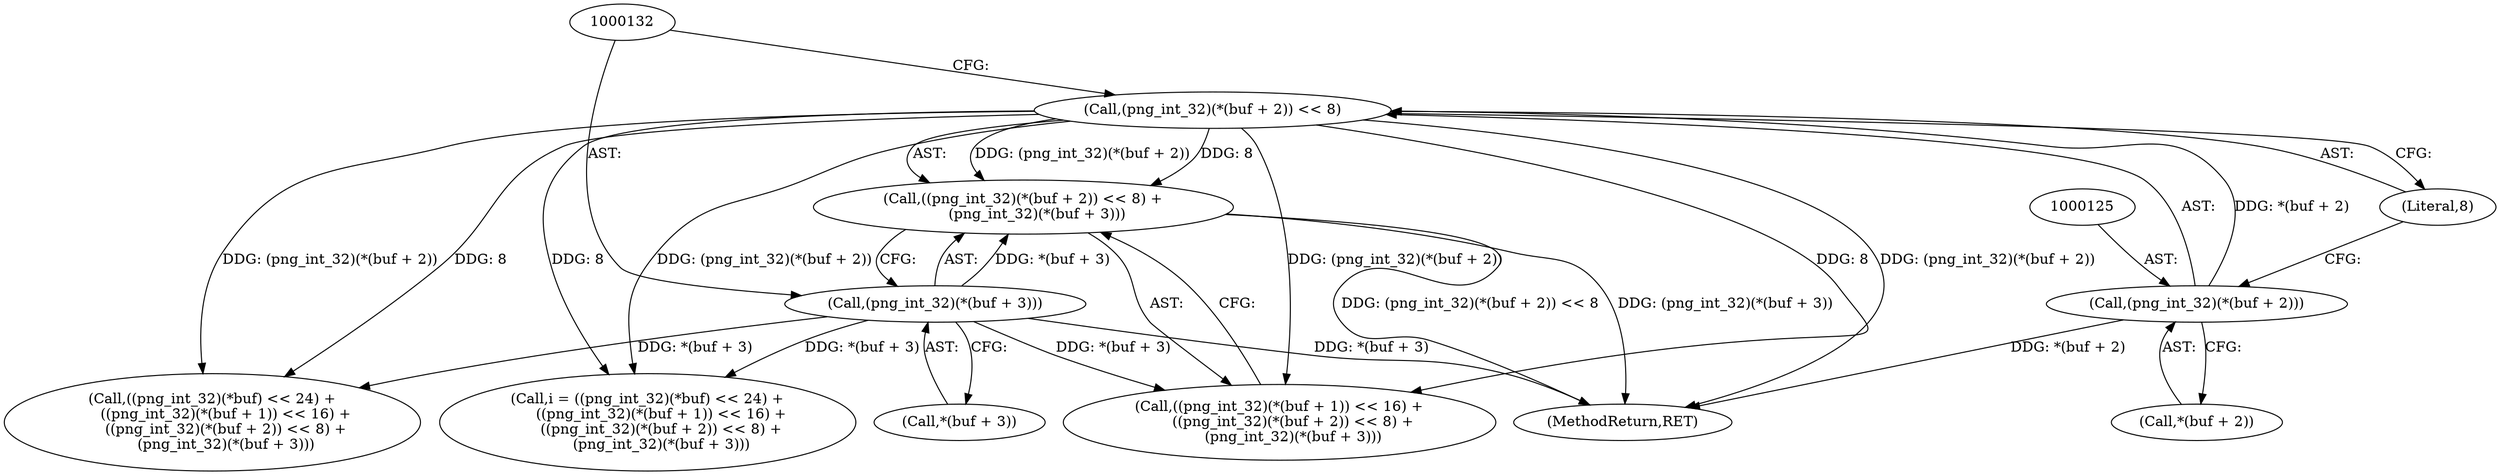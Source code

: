 digraph "1_Chrome_7f3d85b096f66870a15b37c2f40b219b2e292693_11@del" {
"1000122" [label="(Call,((png_int_32)(*(buf + 2)) << 8) +\n      (png_int_32)(*(buf + 3)))"];
"1000123" [label="(Call,(png_int_32)(*(buf + 2)) << 8)"];
"1000124" [label="(Call,(png_int_32)(*(buf + 2)))"];
"1000131" [label="(Call,(png_int_32)(*(buf + 3)))"];
"1000131" [label="(Call,(png_int_32)(*(buf + 3)))"];
"1000106" [label="(Call,((png_int_32)(*buf) << 24) +\n      ((png_int_32)(*(buf + 1)) << 16) +\n      ((png_int_32)(*(buf + 2)) << 8) +\n      (png_int_32)(*(buf + 3)))"];
"1000126" [label="(Call,*(buf + 2))"];
"1000123" [label="(Call,(png_int_32)(*(buf + 2)) << 8)"];
"1000104" [label="(Call,i = ((png_int_32)(*buf) << 24) +\n      ((png_int_32)(*(buf + 1)) << 16) +\n      ((png_int_32)(*(buf + 2)) << 8) +\n      (png_int_32)(*(buf + 3)))"];
"1000122" [label="(Call,((png_int_32)(*(buf + 2)) << 8) +\n      (png_int_32)(*(buf + 3)))"];
"1000113" [label="(Call,((png_int_32)(*(buf + 1)) << 16) +\n      ((png_int_32)(*(buf + 2)) << 8) +\n      (png_int_32)(*(buf + 3)))"];
"1000133" [label="(Call,*(buf + 3))"];
"1000130" [label="(Literal,8)"];
"1000139" [label="(MethodReturn,RET)"];
"1000124" [label="(Call,(png_int_32)(*(buf + 2)))"];
"1000122" -> "1000113"  [label="AST: "];
"1000122" -> "1000131"  [label="CFG: "];
"1000123" -> "1000122"  [label="AST: "];
"1000131" -> "1000122"  [label="AST: "];
"1000113" -> "1000122"  [label="CFG: "];
"1000122" -> "1000139"  [label="DDG: (png_int_32)(*(buf + 2)) << 8"];
"1000122" -> "1000139"  [label="DDG: (png_int_32)(*(buf + 3))"];
"1000123" -> "1000122"  [label="DDG: (png_int_32)(*(buf + 2))"];
"1000123" -> "1000122"  [label="DDG: 8"];
"1000131" -> "1000122"  [label="DDG: *(buf + 3)"];
"1000123" -> "1000130"  [label="CFG: "];
"1000124" -> "1000123"  [label="AST: "];
"1000130" -> "1000123"  [label="AST: "];
"1000132" -> "1000123"  [label="CFG: "];
"1000123" -> "1000139"  [label="DDG: (png_int_32)(*(buf + 2))"];
"1000123" -> "1000104"  [label="DDG: (png_int_32)(*(buf + 2))"];
"1000123" -> "1000104"  [label="DDG: 8"];
"1000123" -> "1000106"  [label="DDG: (png_int_32)(*(buf + 2))"];
"1000123" -> "1000106"  [label="DDG: 8"];
"1000123" -> "1000113"  [label="DDG: (png_int_32)(*(buf + 2))"];
"1000123" -> "1000113"  [label="DDG: 8"];
"1000124" -> "1000123"  [label="DDG: *(buf + 2)"];
"1000124" -> "1000126"  [label="CFG: "];
"1000125" -> "1000124"  [label="AST: "];
"1000126" -> "1000124"  [label="AST: "];
"1000130" -> "1000124"  [label="CFG: "];
"1000124" -> "1000139"  [label="DDG: *(buf + 2)"];
"1000131" -> "1000133"  [label="CFG: "];
"1000132" -> "1000131"  [label="AST: "];
"1000133" -> "1000131"  [label="AST: "];
"1000131" -> "1000139"  [label="DDG: *(buf + 3)"];
"1000131" -> "1000104"  [label="DDG: *(buf + 3)"];
"1000131" -> "1000106"  [label="DDG: *(buf + 3)"];
"1000131" -> "1000113"  [label="DDG: *(buf + 3)"];
}
